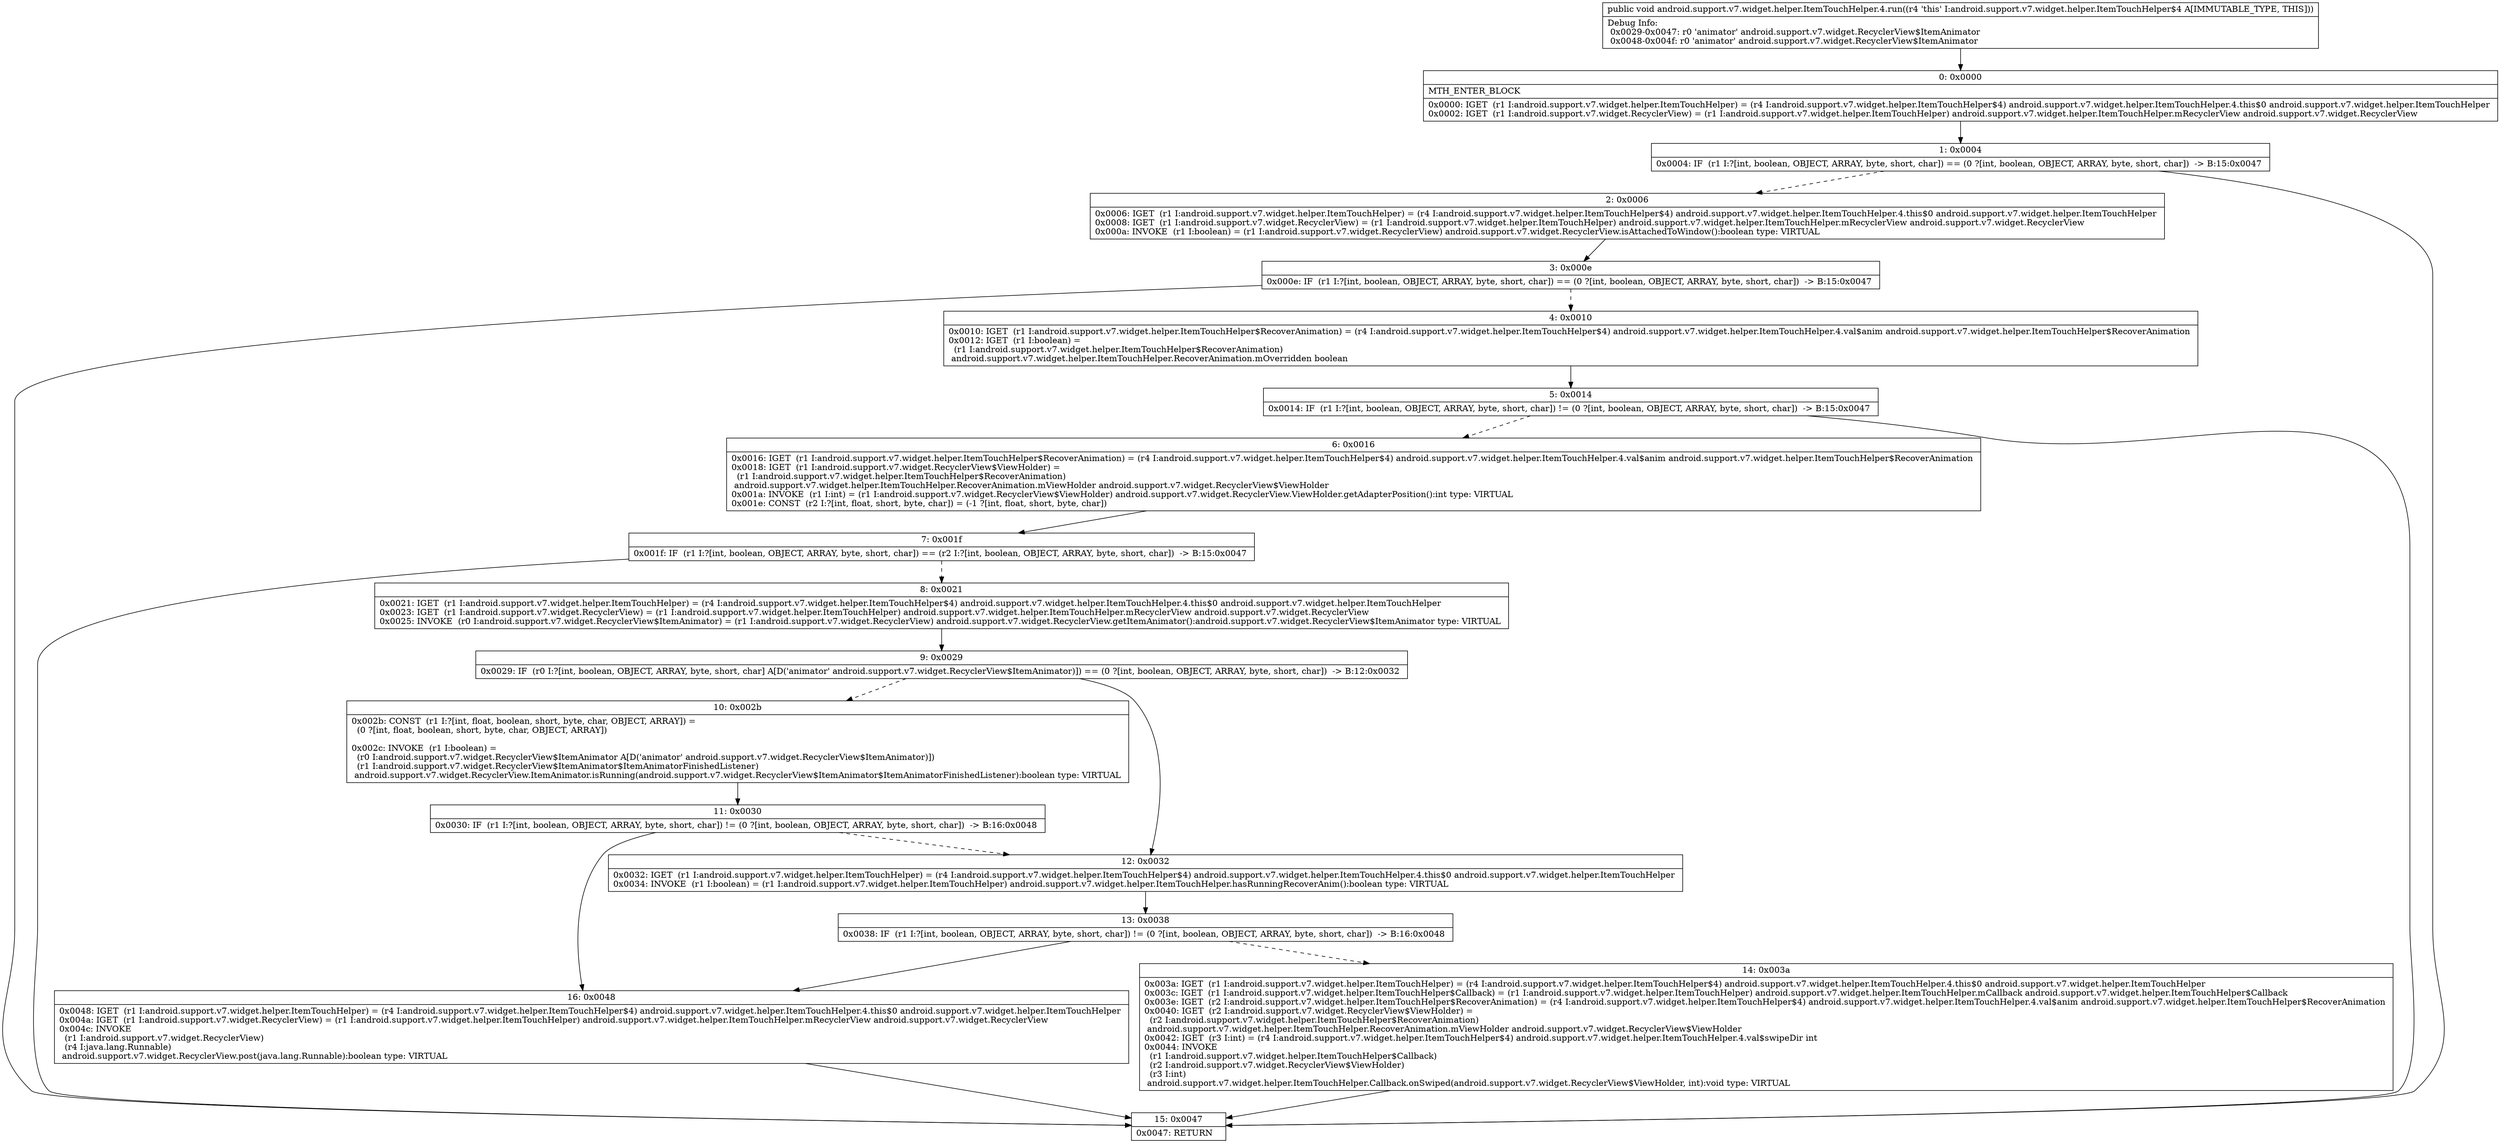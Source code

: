digraph "CFG forandroid.support.v7.widget.helper.ItemTouchHelper.4.run()V" {
Node_0 [shape=record,label="{0\:\ 0x0000|MTH_ENTER_BLOCK\l|0x0000: IGET  (r1 I:android.support.v7.widget.helper.ItemTouchHelper) = (r4 I:android.support.v7.widget.helper.ItemTouchHelper$4) android.support.v7.widget.helper.ItemTouchHelper.4.this$0 android.support.v7.widget.helper.ItemTouchHelper \l0x0002: IGET  (r1 I:android.support.v7.widget.RecyclerView) = (r1 I:android.support.v7.widget.helper.ItemTouchHelper) android.support.v7.widget.helper.ItemTouchHelper.mRecyclerView android.support.v7.widget.RecyclerView \l}"];
Node_1 [shape=record,label="{1\:\ 0x0004|0x0004: IF  (r1 I:?[int, boolean, OBJECT, ARRAY, byte, short, char]) == (0 ?[int, boolean, OBJECT, ARRAY, byte, short, char])  \-\> B:15:0x0047 \l}"];
Node_2 [shape=record,label="{2\:\ 0x0006|0x0006: IGET  (r1 I:android.support.v7.widget.helper.ItemTouchHelper) = (r4 I:android.support.v7.widget.helper.ItemTouchHelper$4) android.support.v7.widget.helper.ItemTouchHelper.4.this$0 android.support.v7.widget.helper.ItemTouchHelper \l0x0008: IGET  (r1 I:android.support.v7.widget.RecyclerView) = (r1 I:android.support.v7.widget.helper.ItemTouchHelper) android.support.v7.widget.helper.ItemTouchHelper.mRecyclerView android.support.v7.widget.RecyclerView \l0x000a: INVOKE  (r1 I:boolean) = (r1 I:android.support.v7.widget.RecyclerView) android.support.v7.widget.RecyclerView.isAttachedToWindow():boolean type: VIRTUAL \l}"];
Node_3 [shape=record,label="{3\:\ 0x000e|0x000e: IF  (r1 I:?[int, boolean, OBJECT, ARRAY, byte, short, char]) == (0 ?[int, boolean, OBJECT, ARRAY, byte, short, char])  \-\> B:15:0x0047 \l}"];
Node_4 [shape=record,label="{4\:\ 0x0010|0x0010: IGET  (r1 I:android.support.v7.widget.helper.ItemTouchHelper$RecoverAnimation) = (r4 I:android.support.v7.widget.helper.ItemTouchHelper$4) android.support.v7.widget.helper.ItemTouchHelper.4.val$anim android.support.v7.widget.helper.ItemTouchHelper$RecoverAnimation \l0x0012: IGET  (r1 I:boolean) = \l  (r1 I:android.support.v7.widget.helper.ItemTouchHelper$RecoverAnimation)\l android.support.v7.widget.helper.ItemTouchHelper.RecoverAnimation.mOverridden boolean \l}"];
Node_5 [shape=record,label="{5\:\ 0x0014|0x0014: IF  (r1 I:?[int, boolean, OBJECT, ARRAY, byte, short, char]) != (0 ?[int, boolean, OBJECT, ARRAY, byte, short, char])  \-\> B:15:0x0047 \l}"];
Node_6 [shape=record,label="{6\:\ 0x0016|0x0016: IGET  (r1 I:android.support.v7.widget.helper.ItemTouchHelper$RecoverAnimation) = (r4 I:android.support.v7.widget.helper.ItemTouchHelper$4) android.support.v7.widget.helper.ItemTouchHelper.4.val$anim android.support.v7.widget.helper.ItemTouchHelper$RecoverAnimation \l0x0018: IGET  (r1 I:android.support.v7.widget.RecyclerView$ViewHolder) = \l  (r1 I:android.support.v7.widget.helper.ItemTouchHelper$RecoverAnimation)\l android.support.v7.widget.helper.ItemTouchHelper.RecoverAnimation.mViewHolder android.support.v7.widget.RecyclerView$ViewHolder \l0x001a: INVOKE  (r1 I:int) = (r1 I:android.support.v7.widget.RecyclerView$ViewHolder) android.support.v7.widget.RecyclerView.ViewHolder.getAdapterPosition():int type: VIRTUAL \l0x001e: CONST  (r2 I:?[int, float, short, byte, char]) = (\-1 ?[int, float, short, byte, char]) \l}"];
Node_7 [shape=record,label="{7\:\ 0x001f|0x001f: IF  (r1 I:?[int, boolean, OBJECT, ARRAY, byte, short, char]) == (r2 I:?[int, boolean, OBJECT, ARRAY, byte, short, char])  \-\> B:15:0x0047 \l}"];
Node_8 [shape=record,label="{8\:\ 0x0021|0x0021: IGET  (r1 I:android.support.v7.widget.helper.ItemTouchHelper) = (r4 I:android.support.v7.widget.helper.ItemTouchHelper$4) android.support.v7.widget.helper.ItemTouchHelper.4.this$0 android.support.v7.widget.helper.ItemTouchHelper \l0x0023: IGET  (r1 I:android.support.v7.widget.RecyclerView) = (r1 I:android.support.v7.widget.helper.ItemTouchHelper) android.support.v7.widget.helper.ItemTouchHelper.mRecyclerView android.support.v7.widget.RecyclerView \l0x0025: INVOKE  (r0 I:android.support.v7.widget.RecyclerView$ItemAnimator) = (r1 I:android.support.v7.widget.RecyclerView) android.support.v7.widget.RecyclerView.getItemAnimator():android.support.v7.widget.RecyclerView$ItemAnimator type: VIRTUAL \l}"];
Node_9 [shape=record,label="{9\:\ 0x0029|0x0029: IF  (r0 I:?[int, boolean, OBJECT, ARRAY, byte, short, char] A[D('animator' android.support.v7.widget.RecyclerView$ItemAnimator)]) == (0 ?[int, boolean, OBJECT, ARRAY, byte, short, char])  \-\> B:12:0x0032 \l}"];
Node_10 [shape=record,label="{10\:\ 0x002b|0x002b: CONST  (r1 I:?[int, float, boolean, short, byte, char, OBJECT, ARRAY]) = \l  (0 ?[int, float, boolean, short, byte, char, OBJECT, ARRAY])\l \l0x002c: INVOKE  (r1 I:boolean) = \l  (r0 I:android.support.v7.widget.RecyclerView$ItemAnimator A[D('animator' android.support.v7.widget.RecyclerView$ItemAnimator)])\l  (r1 I:android.support.v7.widget.RecyclerView$ItemAnimator$ItemAnimatorFinishedListener)\l android.support.v7.widget.RecyclerView.ItemAnimator.isRunning(android.support.v7.widget.RecyclerView$ItemAnimator$ItemAnimatorFinishedListener):boolean type: VIRTUAL \l}"];
Node_11 [shape=record,label="{11\:\ 0x0030|0x0030: IF  (r1 I:?[int, boolean, OBJECT, ARRAY, byte, short, char]) != (0 ?[int, boolean, OBJECT, ARRAY, byte, short, char])  \-\> B:16:0x0048 \l}"];
Node_12 [shape=record,label="{12\:\ 0x0032|0x0032: IGET  (r1 I:android.support.v7.widget.helper.ItemTouchHelper) = (r4 I:android.support.v7.widget.helper.ItemTouchHelper$4) android.support.v7.widget.helper.ItemTouchHelper.4.this$0 android.support.v7.widget.helper.ItemTouchHelper \l0x0034: INVOKE  (r1 I:boolean) = (r1 I:android.support.v7.widget.helper.ItemTouchHelper) android.support.v7.widget.helper.ItemTouchHelper.hasRunningRecoverAnim():boolean type: VIRTUAL \l}"];
Node_13 [shape=record,label="{13\:\ 0x0038|0x0038: IF  (r1 I:?[int, boolean, OBJECT, ARRAY, byte, short, char]) != (0 ?[int, boolean, OBJECT, ARRAY, byte, short, char])  \-\> B:16:0x0048 \l}"];
Node_14 [shape=record,label="{14\:\ 0x003a|0x003a: IGET  (r1 I:android.support.v7.widget.helper.ItemTouchHelper) = (r4 I:android.support.v7.widget.helper.ItemTouchHelper$4) android.support.v7.widget.helper.ItemTouchHelper.4.this$0 android.support.v7.widget.helper.ItemTouchHelper \l0x003c: IGET  (r1 I:android.support.v7.widget.helper.ItemTouchHelper$Callback) = (r1 I:android.support.v7.widget.helper.ItemTouchHelper) android.support.v7.widget.helper.ItemTouchHelper.mCallback android.support.v7.widget.helper.ItemTouchHelper$Callback \l0x003e: IGET  (r2 I:android.support.v7.widget.helper.ItemTouchHelper$RecoverAnimation) = (r4 I:android.support.v7.widget.helper.ItemTouchHelper$4) android.support.v7.widget.helper.ItemTouchHelper.4.val$anim android.support.v7.widget.helper.ItemTouchHelper$RecoverAnimation \l0x0040: IGET  (r2 I:android.support.v7.widget.RecyclerView$ViewHolder) = \l  (r2 I:android.support.v7.widget.helper.ItemTouchHelper$RecoverAnimation)\l android.support.v7.widget.helper.ItemTouchHelper.RecoverAnimation.mViewHolder android.support.v7.widget.RecyclerView$ViewHolder \l0x0042: IGET  (r3 I:int) = (r4 I:android.support.v7.widget.helper.ItemTouchHelper$4) android.support.v7.widget.helper.ItemTouchHelper.4.val$swipeDir int \l0x0044: INVOKE  \l  (r1 I:android.support.v7.widget.helper.ItemTouchHelper$Callback)\l  (r2 I:android.support.v7.widget.RecyclerView$ViewHolder)\l  (r3 I:int)\l android.support.v7.widget.helper.ItemTouchHelper.Callback.onSwiped(android.support.v7.widget.RecyclerView$ViewHolder, int):void type: VIRTUAL \l}"];
Node_15 [shape=record,label="{15\:\ 0x0047|0x0047: RETURN   \l}"];
Node_16 [shape=record,label="{16\:\ 0x0048|0x0048: IGET  (r1 I:android.support.v7.widget.helper.ItemTouchHelper) = (r4 I:android.support.v7.widget.helper.ItemTouchHelper$4) android.support.v7.widget.helper.ItemTouchHelper.4.this$0 android.support.v7.widget.helper.ItemTouchHelper \l0x004a: IGET  (r1 I:android.support.v7.widget.RecyclerView) = (r1 I:android.support.v7.widget.helper.ItemTouchHelper) android.support.v7.widget.helper.ItemTouchHelper.mRecyclerView android.support.v7.widget.RecyclerView \l0x004c: INVOKE  \l  (r1 I:android.support.v7.widget.RecyclerView)\l  (r4 I:java.lang.Runnable)\l android.support.v7.widget.RecyclerView.post(java.lang.Runnable):boolean type: VIRTUAL \l}"];
MethodNode[shape=record,label="{public void android.support.v7.widget.helper.ItemTouchHelper.4.run((r4 'this' I:android.support.v7.widget.helper.ItemTouchHelper$4 A[IMMUTABLE_TYPE, THIS]))  | Debug Info:\l  0x0029\-0x0047: r0 'animator' android.support.v7.widget.RecyclerView$ItemAnimator\l  0x0048\-0x004f: r0 'animator' android.support.v7.widget.RecyclerView$ItemAnimator\l}"];
MethodNode -> Node_0;
Node_0 -> Node_1;
Node_1 -> Node_2[style=dashed];
Node_1 -> Node_15;
Node_2 -> Node_3;
Node_3 -> Node_4[style=dashed];
Node_3 -> Node_15;
Node_4 -> Node_5;
Node_5 -> Node_6[style=dashed];
Node_5 -> Node_15;
Node_6 -> Node_7;
Node_7 -> Node_8[style=dashed];
Node_7 -> Node_15;
Node_8 -> Node_9;
Node_9 -> Node_10[style=dashed];
Node_9 -> Node_12;
Node_10 -> Node_11;
Node_11 -> Node_12[style=dashed];
Node_11 -> Node_16;
Node_12 -> Node_13;
Node_13 -> Node_14[style=dashed];
Node_13 -> Node_16;
Node_14 -> Node_15;
Node_16 -> Node_15;
}

